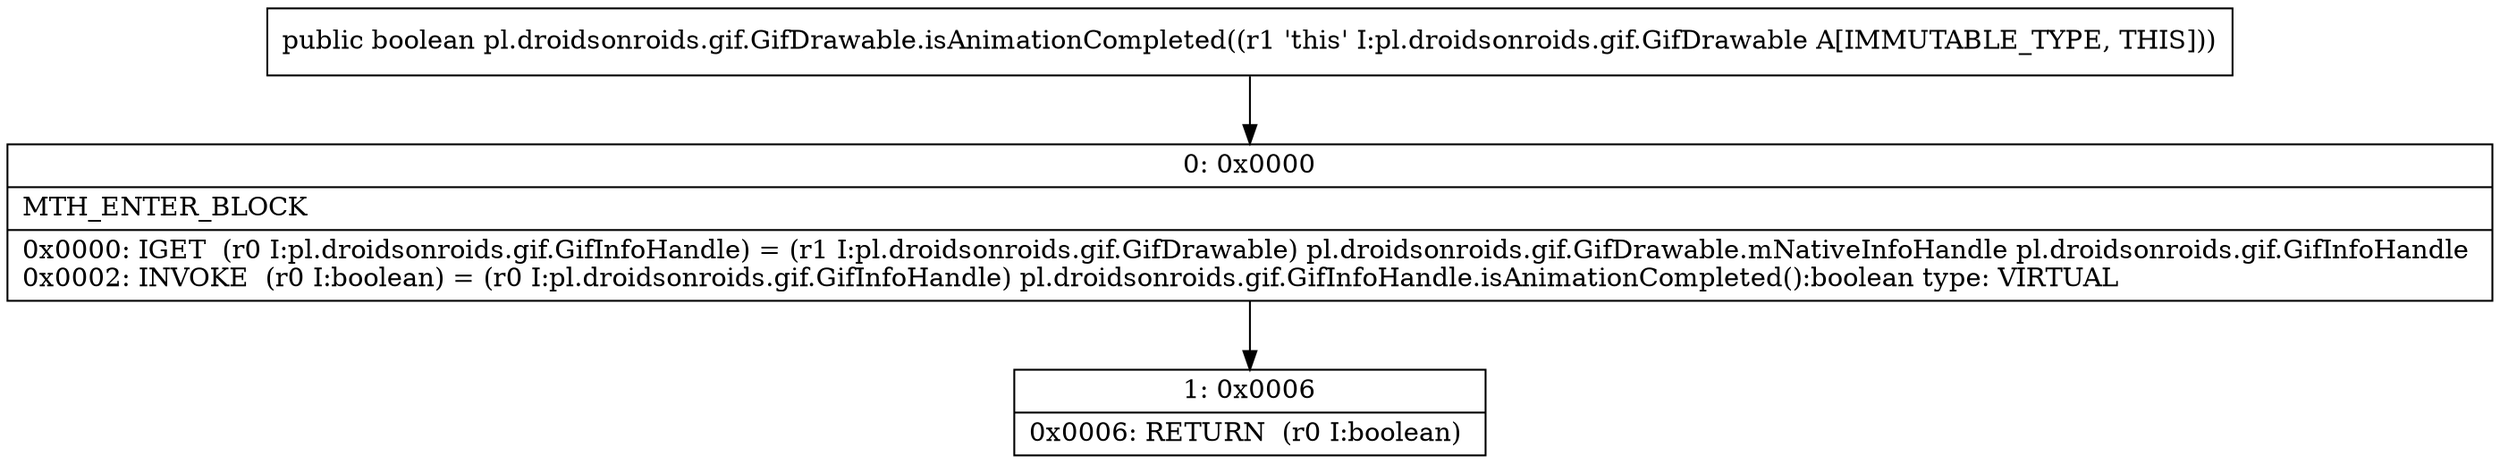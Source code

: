 digraph "CFG forpl.droidsonroids.gif.GifDrawable.isAnimationCompleted()Z" {
Node_0 [shape=record,label="{0\:\ 0x0000|MTH_ENTER_BLOCK\l|0x0000: IGET  (r0 I:pl.droidsonroids.gif.GifInfoHandle) = (r1 I:pl.droidsonroids.gif.GifDrawable) pl.droidsonroids.gif.GifDrawable.mNativeInfoHandle pl.droidsonroids.gif.GifInfoHandle \l0x0002: INVOKE  (r0 I:boolean) = (r0 I:pl.droidsonroids.gif.GifInfoHandle) pl.droidsonroids.gif.GifInfoHandle.isAnimationCompleted():boolean type: VIRTUAL \l}"];
Node_1 [shape=record,label="{1\:\ 0x0006|0x0006: RETURN  (r0 I:boolean) \l}"];
MethodNode[shape=record,label="{public boolean pl.droidsonroids.gif.GifDrawable.isAnimationCompleted((r1 'this' I:pl.droidsonroids.gif.GifDrawable A[IMMUTABLE_TYPE, THIS])) }"];
MethodNode -> Node_0;
Node_0 -> Node_1;
}

